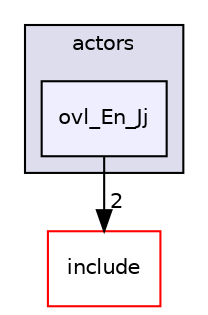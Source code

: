 digraph "src/overlays/actors/ovl_En_Jj" {
  compound=true
  node [ fontsize="10", fontname="Helvetica"];
  edge [ labelfontsize="10", labelfontname="Helvetica"];
  subgraph clusterdir_e93473484be31ce7bcb356bd643a22f8 {
    graph [ bgcolor="#ddddee", pencolor="black", label="actors" fontname="Helvetica", fontsize="10", URL="dir_e93473484be31ce7bcb356bd643a22f8.html"]
  dir_23e69797184f6d1cbb15173561c0d191 [shape=box, label="ovl_En_Jj", style="filled", fillcolor="#eeeeff", pencolor="black", URL="dir_23e69797184f6d1cbb15173561c0d191.html"];
  }
  dir_d44c64559bbebec7f509842c48db8b23 [shape=box label="include" fillcolor="white" style="filled" color="red" URL="dir_d44c64559bbebec7f509842c48db8b23.html"];
  dir_23e69797184f6d1cbb15173561c0d191->dir_d44c64559bbebec7f509842c48db8b23 [headlabel="2", labeldistance=1.5 headhref="dir_000284_000000.html"];
}
